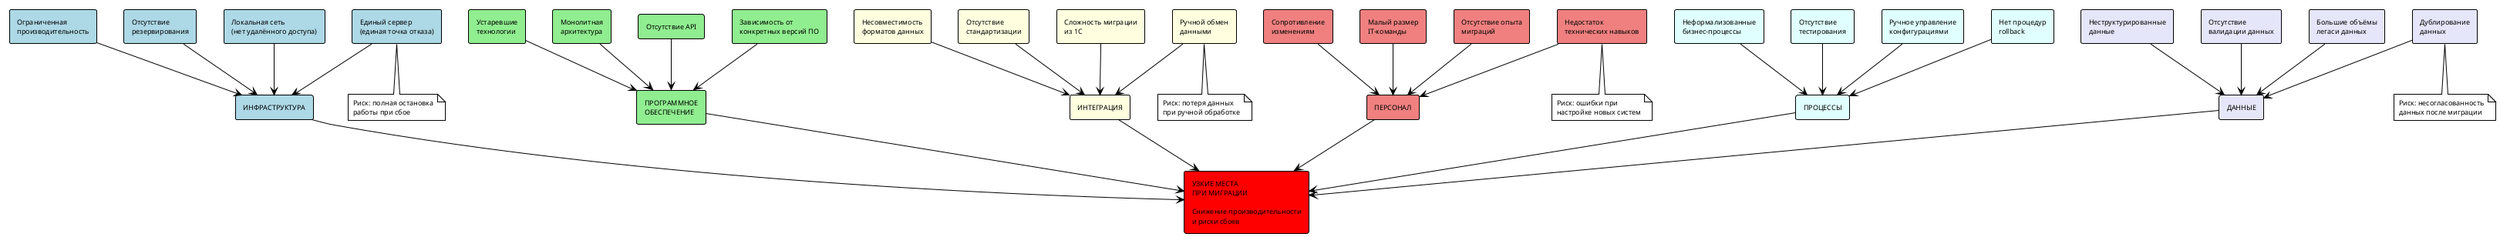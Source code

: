 @startuml ishikawa_migration_bottlenecks
!theme plain
skinparam backgroundColor white
skinparam defaultFontSize 9

' Основная проблема (голова рыбы)
rectangle "УЗКИЕ МЕСТА\nПРИ МИГРАЦИИ\n\nСнижение производительности\nи риски сбоев" as main_problem #red

' Основные категории (кости)
rectangle "ИНФРАСТРУКТУРА" as infrastructure #lightblue
rectangle "ПРОГРАММНОЕ\nОБЕСПЕЧЕНИЕ" as software #lightgreen  
rectangle "ИНТЕГРАЦИЯ" as integration #lightyellow
rectangle "ПЕРСОНАЛ" as personnel #lightcoral
rectangle "ПРОЦЕССЫ" as processes #lightcyan
rectangle "ДАННЫЕ" as data #lavender

' Проблемы инфраструктуры
rectangle "Единый сервер\n(единая точка отказа)" as single_server #lightblue
rectangle "Ограниченная\nпроизводительность" as limited_performance #lightblue
rectangle "Отсутствие\nрезервирования" as no_backup #lightblue
rectangle "Локальная сеть\n(нет удалённого доступа)" as local_network #lightblue

' Проблемы ПО
rectangle "Устаревшие\nтехнологии" as old_tech #lightgreen
rectangle "Монолитная\nархитектура" as monolith #lightgreen
rectangle "Отсутствие API" as no_api #lightgreen
rectangle "Зависимость от\nконкретных версий ПО" as software_deps #lightgreen

' Проблемы интеграции
rectangle "Ручной обмен\nданными" as manual_exchange #lightyellow
rectangle "Несовместимость\nформатов данных" as format_incompatibility #lightyellow
rectangle "Отсутствие\nстандартизации" as no_standards #lightyellow
rectangle "Сложность миграции\nиз 1С" as onec_migration #lightyellow

' Проблемы персонала
rectangle "Недостаток\nтехнических навыков" as skill_gap #lightcoral
rectangle "Сопротивление\nизменениям" as change_resistance #lightcoral
rectangle "Малый размер\nIT-команды" as small_team #lightcoral
rectangle "Отсутствие опыта\nмиграций" as no_migration_exp #lightcoral

' Проблемы процессов
rectangle "Неформализованные\nбизнес-процессы" as informal_processes #lightcyan
rectangle "Отсутствие\nтестирования" as no_testing #lightcyan
rectangle "Ручное управление\nконфигурациями" as manual_config #lightcyan
rectangle "Нет процедур\nrollback" as no_rollback #lightcyan

' Проблемы данных
rectangle "Дублирование\nданных" as data_duplication #lavender
rectangle "Неструктурированные\nданные" as unstructured_data #lavender
rectangle "Отсутствие\nвалидации данных" as no_validation #lavender
rectangle "Большие объёмы\nлегаси данных" as legacy_data #lavender

' Связи с основной проблемой
infrastructure --> main_problem
software --> main_problem
integration --> main_problem
personnel --> main_problem
processes --> main_problem
data --> main_problem

' Связи проблем с категориями
single_server --> infrastructure
limited_performance --> infrastructure
no_backup --> infrastructure
local_network --> infrastructure

old_tech --> software
monolith --> software
no_api --> software
software_deps --> software

manual_exchange --> integration
format_incompatibility --> integration
no_standards --> integration
onec_migration --> integration

skill_gap --> personnel
change_resistance --> personnel
small_team --> personnel
no_migration_exp --> personnel

informal_processes --> processes
no_testing --> processes
manual_config --> processes
no_rollback --> processes

data_duplication --> data
unstructured_data --> data
no_validation --> data
legacy_data --> data

' Дополнительные детали
note bottom of single_server : Риск: полная остановка\nработы при сбое
note bottom of skill_gap : Риск: ошибки при\nнастройке новых систем
note bottom of data_duplication : Риск: несогласованность\nданных после миграции
note bottom of manual_exchange : Риск: потеря данных\nпри ручной обработке

@enduml
